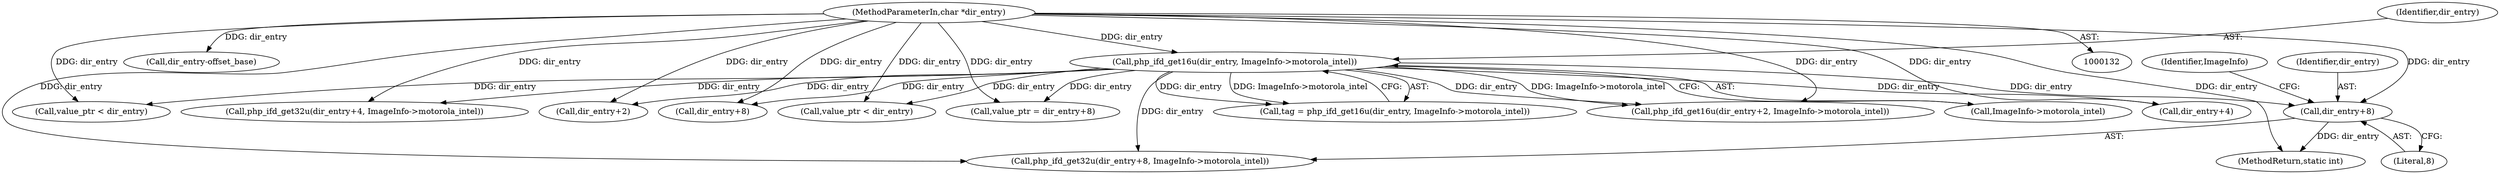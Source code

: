digraph "0_php_082aecfc3a753ad03be82cf14f03ac065723ec92_0@pointer" {
"1000250" [label="(Call,dir_entry+8)"];
"1000134" [label="(MethodParameterIn,char *dir_entry)"];
"1000176" [label="(Call,php_ifd_get16u(dir_entry, ImageInfo->motorola_intel))"];
"1000177" [label="(Identifier,dir_entry)"];
"1000192" [label="(Call,php_ifd_get32u(dir_entry+4, ImageInfo->motorola_intel))"];
"1000254" [label="(Identifier,ImageInfo)"];
"1000280" [label="(Call,dir_entry-offset_base)"];
"1000134" [label="(MethodParameterIn,char *dir_entry)"];
"1000184" [label="(Call,dir_entry+2)"];
"1000252" [label="(Literal,8)"];
"1000406" [label="(Call,dir_entry+8)"];
"1000174" [label="(Call,tag = php_ifd_get16u(dir_entry, ImageInfo->motorola_intel))"];
"1000251" [label="(Identifier,dir_entry)"];
"1000250" [label="(Call,dir_entry+8)"];
"1000183" [label="(Call,php_ifd_get16u(dir_entry+2, ImageInfo->motorola_intel))"];
"1000178" [label="(Call,ImageInfo->motorola_intel)"];
"1000318" [label="(Call,value_ptr < dir_entry)"];
"1000249" [label="(Call,php_ifd_get32u(dir_entry+8, ImageInfo->motorola_intel))"];
"1000176" [label="(Call,php_ifd_get16u(dir_entry, ImageInfo->motorola_intel))"];
"1000273" [label="(Call,value_ptr < dir_entry)"];
"1000404" [label="(Call,value_ptr = dir_entry+8)"];
"1000193" [label="(Call,dir_entry+4)"];
"1000797" [label="(MethodReturn,static int)"];
"1000250" -> "1000249"  [label="AST: "];
"1000250" -> "1000252"  [label="CFG: "];
"1000251" -> "1000250"  [label="AST: "];
"1000252" -> "1000250"  [label="AST: "];
"1000254" -> "1000250"  [label="CFG: "];
"1000250" -> "1000797"  [label="DDG: dir_entry"];
"1000134" -> "1000250"  [label="DDG: dir_entry"];
"1000176" -> "1000250"  [label="DDG: dir_entry"];
"1000134" -> "1000132"  [label="AST: "];
"1000134" -> "1000797"  [label="DDG: dir_entry"];
"1000134" -> "1000176"  [label="DDG: dir_entry"];
"1000134" -> "1000183"  [label="DDG: dir_entry"];
"1000134" -> "1000184"  [label="DDG: dir_entry"];
"1000134" -> "1000192"  [label="DDG: dir_entry"];
"1000134" -> "1000193"  [label="DDG: dir_entry"];
"1000134" -> "1000249"  [label="DDG: dir_entry"];
"1000134" -> "1000273"  [label="DDG: dir_entry"];
"1000134" -> "1000280"  [label="DDG: dir_entry"];
"1000134" -> "1000318"  [label="DDG: dir_entry"];
"1000134" -> "1000404"  [label="DDG: dir_entry"];
"1000134" -> "1000406"  [label="DDG: dir_entry"];
"1000176" -> "1000174"  [label="AST: "];
"1000176" -> "1000178"  [label="CFG: "];
"1000177" -> "1000176"  [label="AST: "];
"1000178" -> "1000176"  [label="AST: "];
"1000174" -> "1000176"  [label="CFG: "];
"1000176" -> "1000174"  [label="DDG: dir_entry"];
"1000176" -> "1000174"  [label="DDG: ImageInfo->motorola_intel"];
"1000176" -> "1000183"  [label="DDG: dir_entry"];
"1000176" -> "1000183"  [label="DDG: ImageInfo->motorola_intel"];
"1000176" -> "1000184"  [label="DDG: dir_entry"];
"1000176" -> "1000192"  [label="DDG: dir_entry"];
"1000176" -> "1000193"  [label="DDG: dir_entry"];
"1000176" -> "1000249"  [label="DDG: dir_entry"];
"1000176" -> "1000273"  [label="DDG: dir_entry"];
"1000176" -> "1000318"  [label="DDG: dir_entry"];
"1000176" -> "1000404"  [label="DDG: dir_entry"];
"1000176" -> "1000406"  [label="DDG: dir_entry"];
}
